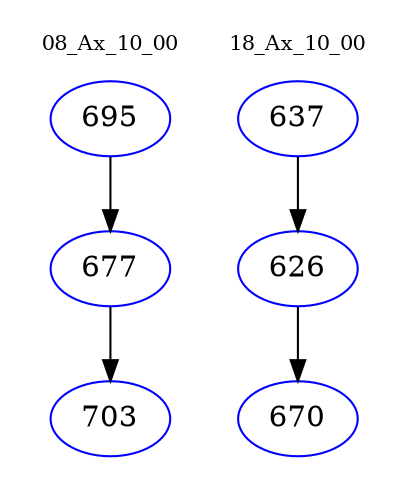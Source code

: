 digraph{
subgraph cluster_0 {
color = white
label = "08_Ax_10_00";
fontsize=10;
T0_695 [label="695", color="blue"]
T0_695 -> T0_677 [color="black"]
T0_677 [label="677", color="blue"]
T0_677 -> T0_703 [color="black"]
T0_703 [label="703", color="blue"]
}
subgraph cluster_1 {
color = white
label = "18_Ax_10_00";
fontsize=10;
T1_637 [label="637", color="blue"]
T1_637 -> T1_626 [color="black"]
T1_626 [label="626", color="blue"]
T1_626 -> T1_670 [color="black"]
T1_670 [label="670", color="blue"]
}
}
